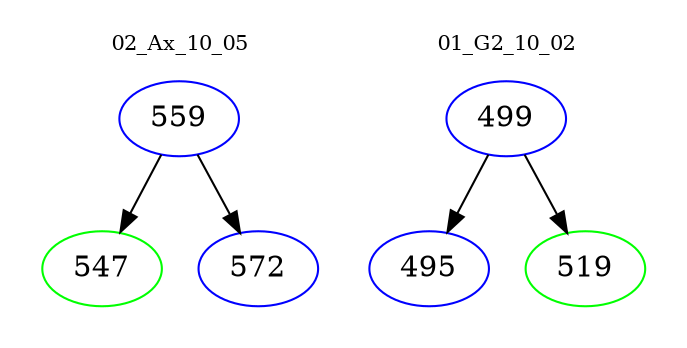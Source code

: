digraph{
subgraph cluster_0 {
color = white
label = "02_Ax_10_05";
fontsize=10;
T0_559 [label="559", color="blue"]
T0_559 -> T0_547 [color="black"]
T0_547 [label="547", color="green"]
T0_559 -> T0_572 [color="black"]
T0_572 [label="572", color="blue"]
}
subgraph cluster_1 {
color = white
label = "01_G2_10_02";
fontsize=10;
T1_499 [label="499", color="blue"]
T1_499 -> T1_495 [color="black"]
T1_495 [label="495", color="blue"]
T1_499 -> T1_519 [color="black"]
T1_519 [label="519", color="green"]
}
}
